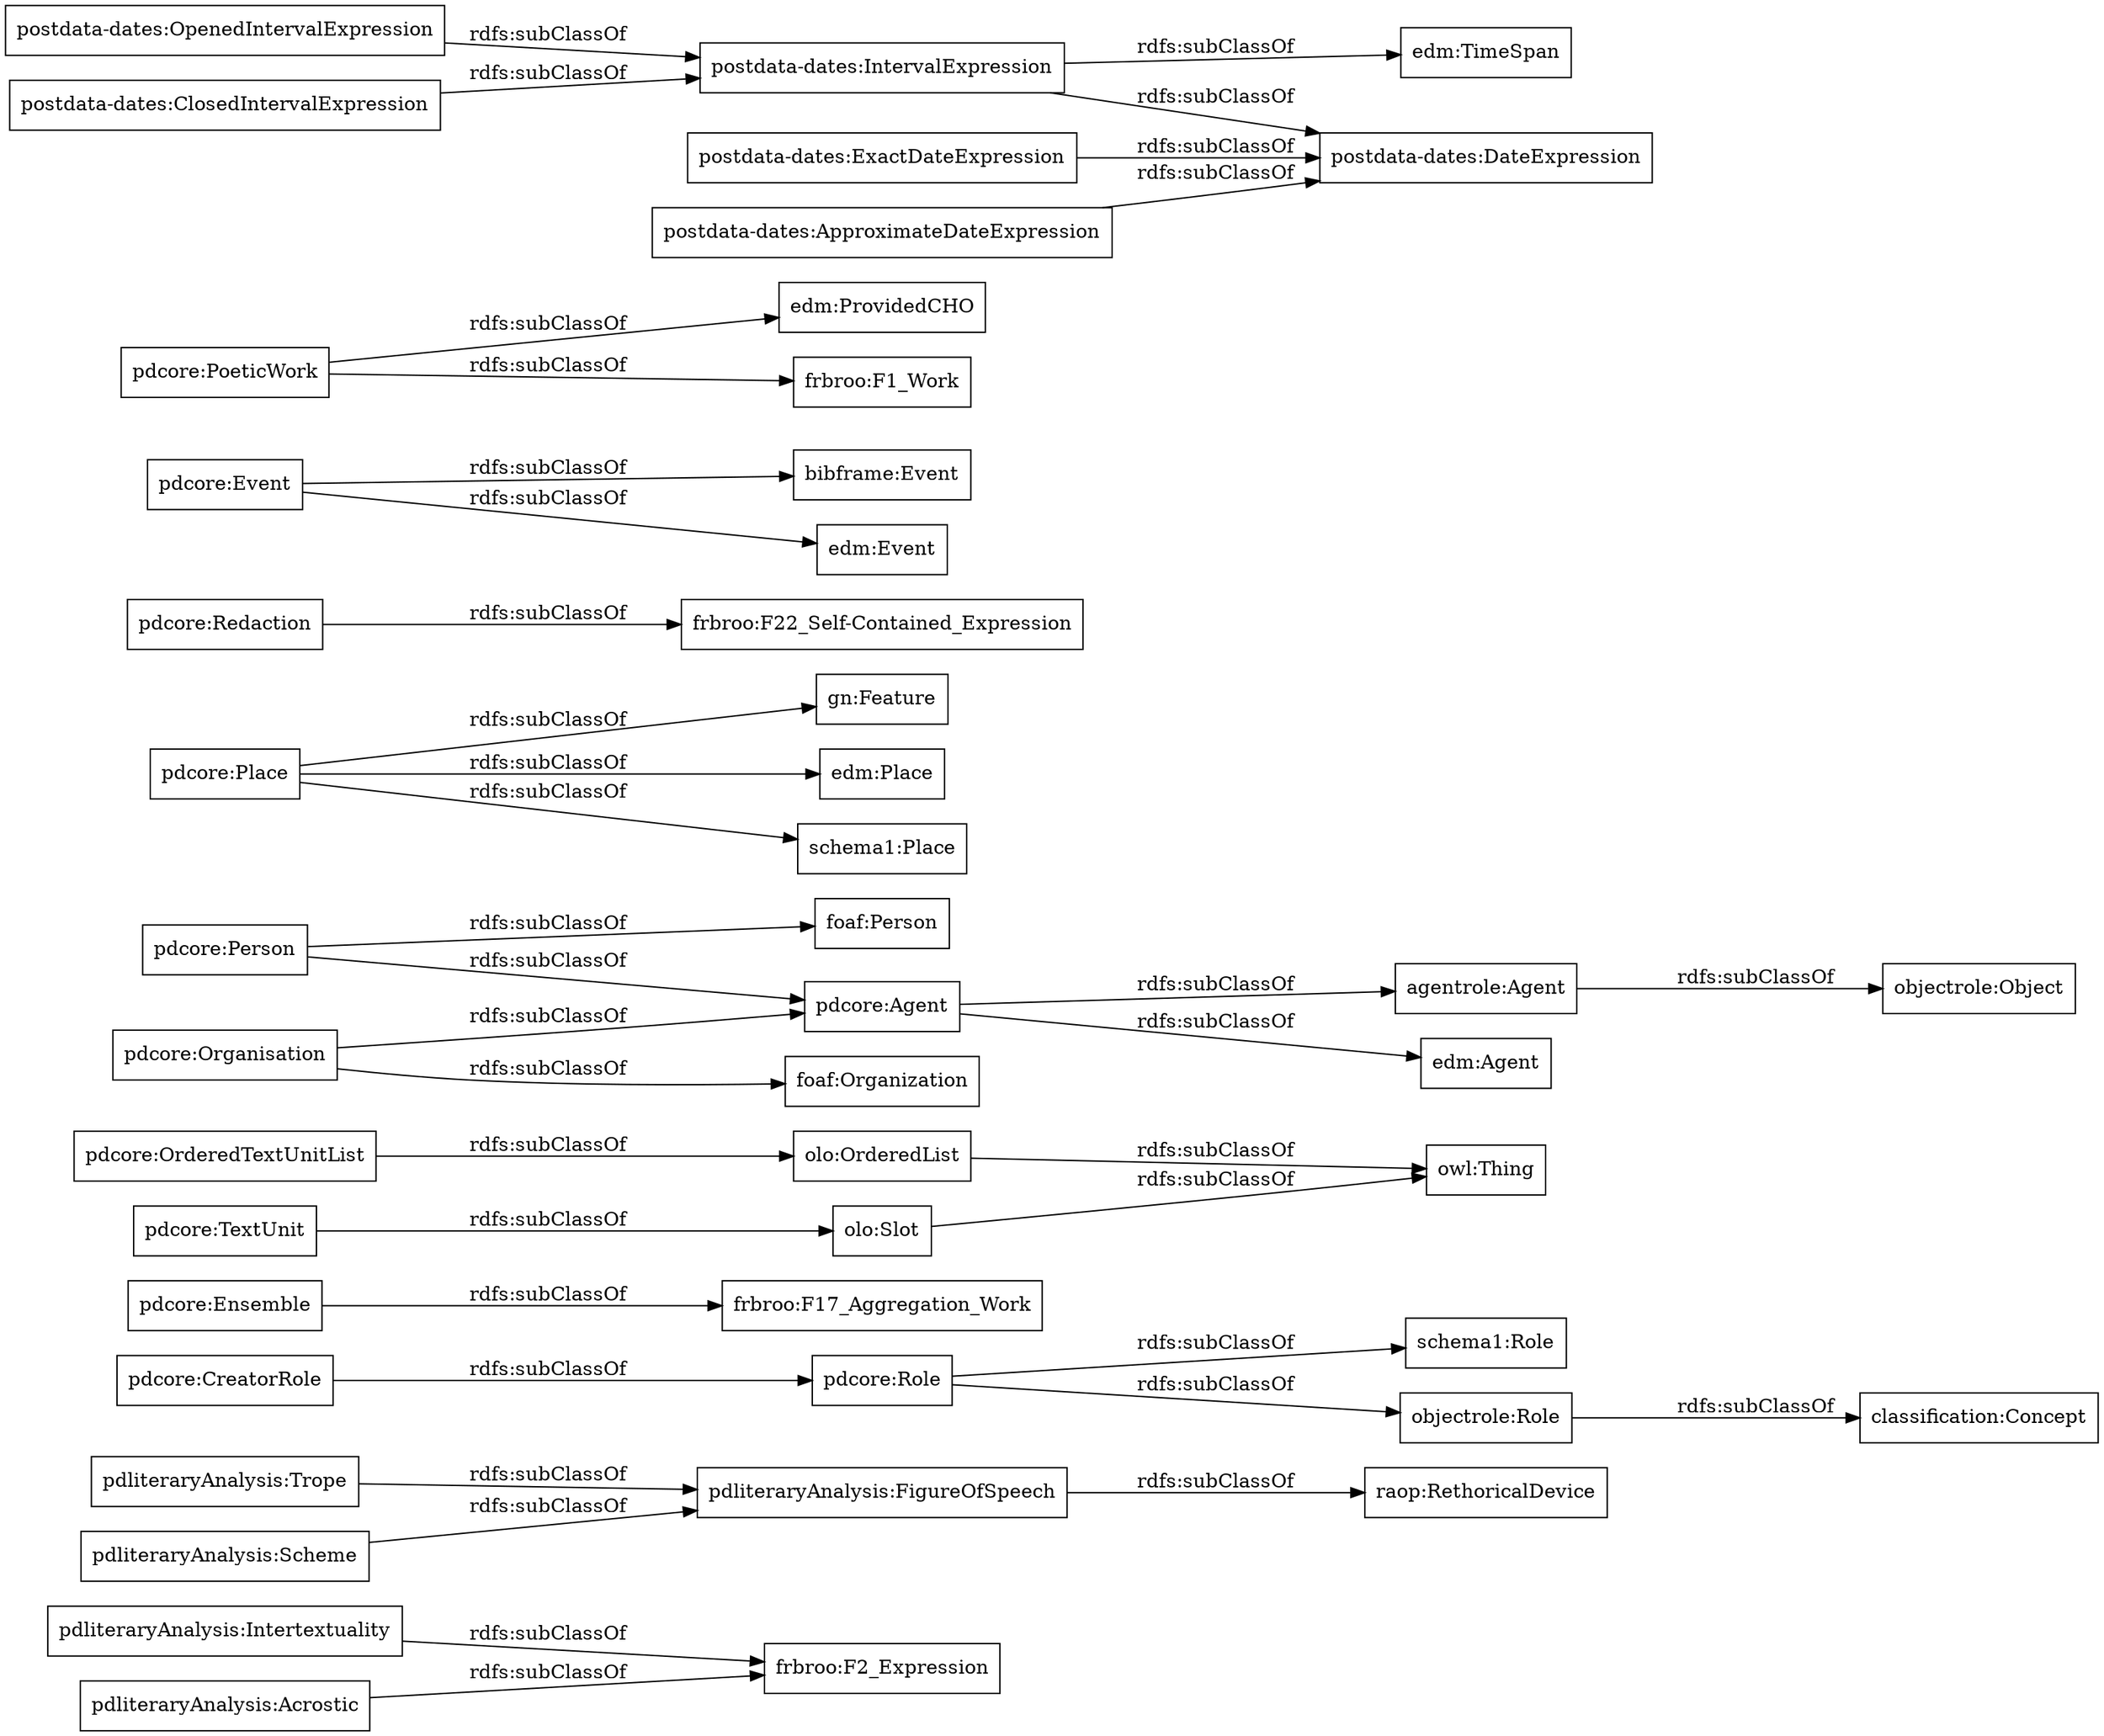 digraph ar2dtool_diagram { 
rankdir=LR;
size="1000"
node [shape = rectangle, color="black"]; "pdliteraryAnalysis:Intertextuality" "pdliteraryAnalysis:Trope" "raop:RethoricalDevice" "frbroo:F2_Expression" "pdliteraryAnalysis:Scheme" "pdliteraryAnalysis:Acrostic" "pdliteraryAnalysis:FigureOfSpeech" "pdcore:Role" "frbroo:F17_Aggregation_Work" "pdcore:OrderedTextUnitList" "agentrole:Agent" "gn:Feature" "edm:Agent" "pdcore:Agent" "pdcore:CreatorRole" "pdcore:Person" "pdcore:Organisation" "edm:Place" "pdcore:Redaction" "pdcore:Ensemble" "foaf:Person" "frbroo:F22_Self-Contained_Expression" "bibframe:Event" "edm:Event" "pdcore:TextUnit" "foaf:Organization" "edm:ProvidedCHO" "pdcore:Place" "schema1:Place" "pdcore:Event" "pdcore:PoeticWork" "frbroo:F1_Work" "schema1:Role" "owl:Thing" "objectrole:Role" "objectrole:Object" "olo:Slot" "olo:OrderedList" "postdata-dates:OpenedIntervalExpression" "postdata-dates:ClosedIntervalExpression" "postdata-dates:IntervalExpression" "postdata-dates:ExactDateExpression" "edm:TimeSpan" "postdata-dates:DateExpression" "postdata-dates:ApproximateDateExpression" "classification:Concept" ; /*classes style*/
	"pdcore:Person" -> "foaf:Person" [ label = "rdfs:subClassOf" ];
	"pdcore:Person" -> "pdcore:Agent" [ label = "rdfs:subClassOf" ];
	"pdliteraryAnalysis:FigureOfSpeech" -> "raop:RethoricalDevice" [ label = "rdfs:subClassOf" ];
	"pdliteraryAnalysis:Intertextuality" -> "frbroo:F2_Expression" [ label = "rdfs:subClassOf" ];
	"agentrole:Agent" -> "objectrole:Object" [ label = "rdfs:subClassOf" ];
	"pdcore:PoeticWork" -> "frbroo:F1_Work" [ label = "rdfs:subClassOf" ];
	"pdcore:PoeticWork" -> "edm:ProvidedCHO" [ label = "rdfs:subClassOf" ];
	"objectrole:Role" -> "classification:Concept" [ label = "rdfs:subClassOf" ];
	"postdata-dates:ClosedIntervalExpression" -> "postdata-dates:IntervalExpression" [ label = "rdfs:subClassOf" ];
	"postdata-dates:ApproximateDateExpression" -> "postdata-dates:DateExpression" [ label = "rdfs:subClassOf" ];
	"pdcore:Agent" -> "agentrole:Agent" [ label = "rdfs:subClassOf" ];
	"pdcore:Agent" -> "edm:Agent" [ label = "rdfs:subClassOf" ];
	"olo:Slot" -> "owl:Thing" [ label = "rdfs:subClassOf" ];
	"postdata-dates:OpenedIntervalExpression" -> "postdata-dates:IntervalExpression" [ label = "rdfs:subClassOf" ];
	"pdcore:Organisation" -> "foaf:Organization" [ label = "rdfs:subClassOf" ];
	"pdcore:Organisation" -> "pdcore:Agent" [ label = "rdfs:subClassOf" ];
	"pdcore:Ensemble" -> "frbroo:F17_Aggregation_Work" [ label = "rdfs:subClassOf" ];
	"olo:OrderedList" -> "owl:Thing" [ label = "rdfs:subClassOf" ];
	"pdcore:TextUnit" -> "olo:Slot" [ label = "rdfs:subClassOf" ];
	"pdliteraryAnalysis:Acrostic" -> "frbroo:F2_Expression" [ label = "rdfs:subClassOf" ];
	"pdcore:Redaction" -> "frbroo:F22_Self-Contained_Expression" [ label = "rdfs:subClassOf" ];
	"pdcore:Place" -> "edm:Place" [ label = "rdfs:subClassOf" ];
	"pdcore:Place" -> "schema1:Place" [ label = "rdfs:subClassOf" ];
	"pdcore:Place" -> "gn:Feature" [ label = "rdfs:subClassOf" ];
	"pdliteraryAnalysis:Trope" -> "pdliteraryAnalysis:FigureOfSpeech" [ label = "rdfs:subClassOf" ];
	"pdcore:CreatorRole" -> "pdcore:Role" [ label = "rdfs:subClassOf" ];
	"pdcore:Role" -> "objectrole:Role" [ label = "rdfs:subClassOf" ];
	"pdcore:Role" -> "schema1:Role" [ label = "rdfs:subClassOf" ];
	"pdliteraryAnalysis:Scheme" -> "pdliteraryAnalysis:FigureOfSpeech" [ label = "rdfs:subClassOf" ];
	"pdcore:OrderedTextUnitList" -> "olo:OrderedList" [ label = "rdfs:subClassOf" ];
	"postdata-dates:IntervalExpression" -> "edm:TimeSpan" [ label = "rdfs:subClassOf" ];
	"postdata-dates:IntervalExpression" -> "postdata-dates:DateExpression" [ label = "rdfs:subClassOf" ];
	"postdata-dates:ExactDateExpression" -> "postdata-dates:DateExpression" [ label = "rdfs:subClassOf" ];
	"pdcore:Event" -> "edm:Event" [ label = "rdfs:subClassOf" ];
	"pdcore:Event" -> "bibframe:Event" [ label = "rdfs:subClassOf" ];

}
